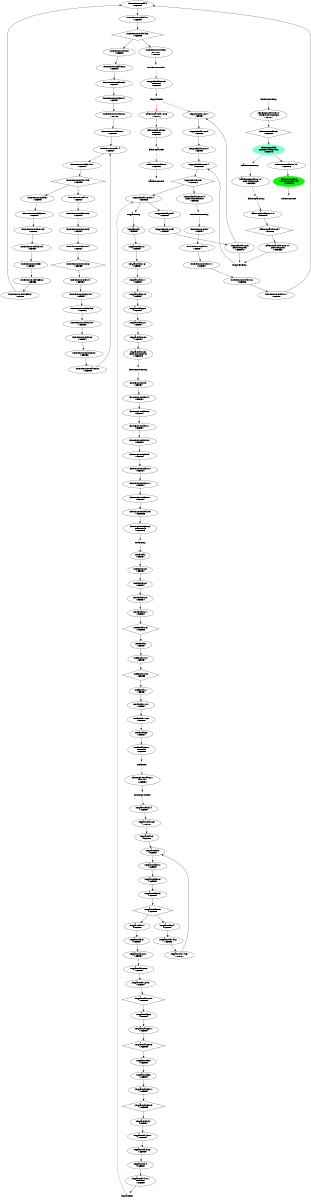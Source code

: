 strict digraph "CFG" {
fontsize=10;
orientation="portrait";
rankdir="TB";
size="10,8";
insertion_sort__bb4 [fontsize=10, label="\"insertion_sort__bb4\"\nWCET=4", width="0.01"];
insertion_sort_exit [color="white", fontsize=10, label="insertion_sort_exit", width="0.01"];
insertion_sort__bb__17 [fontsize=10, label="\"insertion_sort__bb__17\"\nWCET=0", width="0.01"];
insertion_sort__bb14 [fontsize=10, label="\"insertion_sort__bb14\"\nWCET=4", width="0.01"];
insertion_sort__bb [fontsize=10, label="\"insertion_sort__bb\"\nWCET=4", width="0.01"];
insertion_sort__bb14__3 [fontsize=10, label="\"insertion_sort__bb14__3\"\nWCET=5", shape=diamond, width="0.01"];
insertion_sort__bb31__1 [fontsize=10, label="\"insertion_sort__bb31__1\"\nWCET=4", width="0.01"];
insertion_sort__bb8__4 [fontsize=10, label="\"insertion_sort__bb8__4\"\nWCET=4", width="0.01"];
insertion_sort__bb31__3 [fontsize=10, label="\"insertion_sort__bb31__3\"\nWCET=6", width="0.01"];
insertion_sort_entry [color="white", fontsize=10, height="0.01", label="insertion_sort_entry", width="0.01"];
insertion_sort__bb28__3 [fontsize=10, label="\"insertion_sort__bb28__3\"\nWCET=0", width="0.01"];
insertion_sort__bb8__6 [fontsize=10, label="\"insertion_sort__bb8__6\"\nWCET=6", width="0.01"];
insertion_sort__bb8__2 [fontsize=10, label="\"insertion_sort__bb8__2\"\nWCET=4", width="0.01"];
insertion_sort__bb24__1 [fontsize=10, label="\"insertion_sort__bb24__1\"\nWCET=4", width="0.01"];
insertion_sort__bb24__3 [fontsize=10, label="\"insertion_sort__bb24__3\"\nWCET=6", width="0.01"];
insertion_sort__bb4__1 [fontsize=10, label="\"insertion_sort__bb4__1\"\nWCET=4", width="0.01"];
insertion_sort__bb18 [fontsize=10, label="\"insertion_sort__bb18\"\nWCET=4", width="0.01"];
insertion_sort__bb18__3 [fontsize=10, label="\"insertion_sort__bb18__3\"\nWCET=4", width="0.01"];
insertion_sort__bb28 [fontsize=10, label="\"insertion_sort__bb28\"\nWCET=4", width="0.01"];
insertion_sort__bb35 [fontsize=10, label="\"insertion_sort__bb35\"\nWCET=4", width="0.01"];
insertion_sort__bb8 [fontsize=10, label="\"insertion_sort__bb8\"\nWCET=4", width="0.01"];
insertion_sort__bb__8 [fontsize=10, label="\"insertion_sort__bb__8\"\nWCET=4", width="0.01"];
insertion_sort__bb31 [fontsize=10, label="\"insertion_sort__bb31\"\nWCET=4", width="0.01"];
insertion_sort__bb31__4 [fontsize=10, label="\"insertion_sort__bb31__4\"\nWCET=0", width="0.01"];
insertion_sort__bb24__4 [fontsize=10, label="\"insertion_sort__bb24__4\"\nWCET=0", width="0.01"];
insertion_sort__bb38 [fontsize=10, label="\"insertion_sort__bb38\"\nRETURN\nWCET=0", width="0.01"];
insertion_sort__bb8__7 [fontsize=10, label="\"insertion_sort__bb8__7\"\nWCET=0", width="0.01"];
insertion_sort__bb28__2 [fontsize=10, label="\"insertion_sort__bb28__2\"\nWCET=6", width="0.01"];
insertion_sort__bb24 [fontsize=10, label="\"insertion_sort__bb24\"\nWCET=4", width="0.01"];
insertion_sort__bb18__2 [fontsize=10, label="\"insertion_sort__bb18__2\"\nWCET=4", width="0.01"];
insertion_sort__bb4__3 [fontsize=10, label="\"insertion_sort__bb4__3\"\nWCET=5", shape=diamond, width="0.01"];
insertion_sort__bb35__2 [fontsize=10, label="\"insertion_sort__bb35__2\"\nWCET=6", width="0.01"];
insertion_sort__bb35__3 [fontsize=10, label="\"insertion_sort__bb35__3\"\nWCET=0", width="0.01"];
insertion_sort__bb14__1 [fontsize=10, label="\"insertion_sort__bb14__1\"\nWCET=4", width="0.01"];
insertion_sort__bb__16 [fontsize=10, label="\"insertion_sort__bb__16\"\nWCET=6", width="0.01"];
insertion_sort__bb18__6 [fontsize=10, label="\"insertion_sort__bb18__6\"\nWCET=5", shape=diamond, width="0.01"];
insertion_sort__bb18__4 [fontsize=10, label="\"insertion_sort__bb18__4\"\nWCET=4", width="0.01"];
insertion_sort__bb__14 [fontsize=10, label="\"insertion_sort__bb__14\"\nWCET=4", width="0.01"];
insertion_sort__bb8__3 [fontsize=10, label="\"insertion_sort__bb8__3\"\nWCET=4", width="0.01"];
med3__bb35__1 [fontsize=10, label="\"med3__bb35__1\"\nRETURN\nWCET=0", width="0.01"];
med3__bb11 [fontsize=10, label="\"med3__bb11\"\nWCET=4", width="0.01"];
med3__bb__10 [fontsize=10, label="\"med3__bb__10\"\nWCET=4", width="0.01"];
med3__bb [fontsize=10, label="\"med3__bb\"\nWCET=4", width="0.01"];
med3__bb11__1 [fontsize=10, label="\"med3__bb11__1\"\nWCET=4", width="0.01"];
med3_entry [color="white", fontsize=10, height="0.01", label="med3_entry", width="0.01"];
med3__bb__6 [fontsize=10, label="\"med3__bb__6\"\nWCET=4", width="0.01"];
med3__bb7__1 [fontsize=10, label="\"med3__bb7__1\"\nWCET=4", width="0.01"];
med3_exit [color="white", fontsize=10, label="med3_exit", width="0.01"];
med3__bb__8 [fontsize=10, label="\"med3__bb__8\"\nWCET=4", width="0.01"];
med3__bb7 [fontsize=10, label="\"med3__bb7\"\nWCET=4", width="0.01"];
med3__bb7__3 [fontsize=10, label="\"med3__bb7__3\"\nWCET=5", shape=diamond, width="0.01"];
med3__bb__11 [fontsize=10, label="\"med3__bb__11\"\nWCET=4", width="0.01"];
med3__bb11__2 [fontsize=10, label="\"med3__bb11__2\"\nWCET=0", width="0.01"];
med3__bb__13 [fontsize=10, label="\"med3__bb__13\"\nWCET=5", shape=diamond, width="0.01"];
med3__bb35 [fontsize=10, label="\"med3__bb35\"\nWCET=4", width="0.01"];
cilksort_par__bb10__6 [fontsize=10, label="\"cilksort_par__bb10__6\"\nWCET=0", width="0.01"];
cilksort_par__bb52 [fontsize=10, label="\"cilksort_par__bb52\"\nRETURN\nWCET=0", width="0.01"];
cilksort_par__bb10__5 [fontsize=10, label="\"cilksort_par__bb10__5(M)\"\nCALL seqquick\nWCET=33", width="0.01"];
cilksort_par_exit [color="white", fontsize=10, label="cilksort_par_exit", width="0.01"];
cilksort_par__bb__34 [fontsize=10, label="\"cilksort_par__bb__34\"\nWCET=6", shape=diamond, width="0.01"];
cilksort_par_entry [color="white", fontsize=10, height="0.01", label="cilksort_par_entry", width="0.01"];
cilksort_par__bb__31 [fontsize=10, label="\"cilksort_par__bb__31(M)\"\nWCET=40", width="0.01"];
_thrFunc0__entry [color="white", fontsize=10, height="0.01", label="_thrFunc0__entry", width="0.01"];
_thrFunc0___bb6 [color=green, fontsize=10, label="_thrFunc0___bb6\n(_thrFunc0_)taskwait\nWCET=13", style=filled, width="0.01"];
_thrFunc0___bb5__1 [fontsize=10, label="\"_thrFunc0___bb5__1(M)\"\nWCET=13", width="0.01"];
_thrFunc0___bb__3 [fontsize=10, label="\"_thrFunc0___bb__3(M)\"\n(_thrFunc0_)mysingle\nWCET=17", width="0.01"];
_thrFunc0___bb__5 [fontsize=10, label="\"_thrFunc0___bb__5\"\nWCET=5", shape=diamond, width="0.01"];
_thrFunc0___bb3 [color=aquamarine, fontsize=10, label="_thrFunc0___bb3\nCREATE _taskFunc8_\nWCET=13", style=filled, width="0.01"];
_thrFunc0__exit [color="white", fontsize=10, label="_thrFunc0__exit", width="0.01"];
seqquick__bb2__6 [fontsize=10, label="\"seqquick__bb2__6(M)\"\nWCET=20", width="0.01"];
seqquick__bb12__6 [fontsize=10, label="seqquick__bb12__6\nCALL seqquick\nWCET=13", width="0.01"];
seqquick__bb12__4 [fontsize=10, label="\"seqquick__bb12__4\"\nWCET=4", width="0.01"];
seqquick_entry [color="white", fontsize=10, height="0.01", label="seqquick_entry", width="0.01"];
seqquick__bb12__3 [fontsize=10, label="\"seqquick__bb12__3(M)\"\nWCET=25", width="0.01"];
seqquick__bb12__5 [fontsize=10, label="\"seqquick__bb12__5\"\nWCET=4", width="0.01"];
seqquick__bb20__2 [fontsize=10, label="\"seqquick__bb20__2(M)\"\nCALL insertion_sort\nWCET=21", width="0.01"];
seqquick__bb20__3 [fontsize=10, label="\"seqquick__bb20__3\"\nRETURN\nWCET=0", width="0.01"];
seqquick__bb12__7 [fontsize=10, label="\"seqquick__bb12__7\"\nWCET=4", width="0.01"];
seqquick__bb2__9 [fontsize=10, label="\"seqquick__bb2__9\"\nWCET=20", shape=diamond, width="0.01"];
seqquick__bb12__10 [fontsize=10, label="\"seqquick__bb12__10\"\nWCET=0", width="0.01"];
seqquick__bb12__9 [fontsize=10, label="\"seqquick__bb12__9\"\nWCET=6", width="0.01"];
seqquick_exit [color="white", fontsize=10, label="seqquick_exit", width="0.01"];
_taskFunc8___bb__7 [fontsize=10, label="\"_taskFunc8___bb__7(M)\"\nCALL cilksort_par\nWCET=30", width="0.01"];
_taskFunc8__exit [color="white", fontsize=10, label="_taskFunc8__exit", width="0.01"];
_taskFunc8__entry [color="white", fontsize=10, height="0.01", label="_taskFunc8__entry", width="0.01"];
_taskFunc8___bb__8 [fontsize=10, label="\"_taskFunc8___bb__8\"\nWCET=0", width="0.01"];
seqpart__bb18__1 [fontsize=10, label="\"seqpart__bb18__1\"\nWCET=4", width="0.01"];
seqpart__bb18 [fontsize=10, label="\"seqpart__bb18\"\nWCET=4", width="0.01"];
seqpart__bb__19 [fontsize=10, label="\"seqpart__bb__19\"\nWCET=4", width="0.01"];
seqpart__bb__24 [fontsize=10, label="\"seqpart__bb__24\"\nWCET=4", width="0.01"];
seqpart__bb9 [fontsize=10, label="\"seqpart__bb9\"\nWCET=4", width="0.01"];
seqpart__bb30 [fontsize=10, label="\"seqpart__bb30\"\nWCET=0", width="0.01"];
seqpart__bb18__2 [fontsize=10, label="\"seqpart__bb18__2\"\nWCET=4", width="0.01"];
seqpart__bb14__3 [fontsize=10, label="\"seqpart__bb14__3\"\nWCET=0", width="0.01"];
seqpart__bb47__1 [fontsize=10, label="\"seqpart__bb47__1\"\nRETURN\nWCET=0", width="0.01"];
seqpart__bb__22 [fontsize=10, label="\"seqpart__bb__22\"\nWCET=4", width="0.01"];
seqpart__bb17 [fontsize=10, label="\"seqpart__bb17\"\nWCET=0", width="0.01"];
seqpart__bb42__2 [fontsize=10, label="\"seqpart__bb42__2\"\nWCET=0", width="0.01"];
seqpart__bb42 [fontsize=10, label="\"seqpart__bb42\"\nWCET=4", width="0.01"];
seqpart__bb__10 [fontsize=10, label="\"seqpart__bb__10\"\nWCET=4", width="0.01"];
seqpart__bb9__3 [fontsize=10, label="\"seqpart__bb9__3\"\nWCET=4", width="0.01"];
seqpart__bb__16 [fontsize=10, label="\"seqpart__bb__16\"\nWCET=4", width="0.01"];
seqpart__bb8 [fontsize=10, label="\"seqpart__bb8\"\nWCET=0", width="0.01"];
seqpart__bb38__1 [fontsize=10, label="\"seqpart__bb38__1\"\nWCET=4", width="0.01"];
seqpart__bb26__3 [fontsize=10, label="\"seqpart__bb26__3\"\nWCET=5", shape=diamond, width="0.01"];
seqpart__bb38__3 [fontsize=10, label="\"seqpart__bb38__3\"\nWCET=5", shape=diamond, width="0.01"];
seqpart__bb26 [fontsize=10, label="\"seqpart__bb26\"\nWCET=4", width="0.01"];
seqpart__bb18__5 [fontsize=10, label="\"seqpart__bb18__5\"\nWCET=5", shape=diamond, width="0.01"];
seqpart__bb18__3 [fontsize=10, label="\"seqpart__bb18__3\"\nWCET=4", width="0.01"];
seqpart__bb9__1 [fontsize=10, label="\"seqpart__bb9__1\"\nWCET=4", width="0.01"];
seqpart__bb__21 [fontsize=10, label="\"seqpart__bb__21\"\nWCET=4", width="0.01"];
seqpart__bb__23 [fontsize=10, label="seqpart__bb__23\nCALL choose_pivot\nWCET=13", width="0.01"];
seqpart__bb47 [fontsize=10, label="\"seqpart__bb47\"\nWCET=4", width="0.01"];
seqpart__bb14__2 [fontsize=10, label="\"seqpart__bb14__2\"\nWCET=6", width="0.01"];
seqpart_exit [color="white", fontsize=10, label="seqpart_exit", width="0.01"];
seqpart_entry [color="white", fontsize=10, height="0.01", label="seqpart_entry", width="0.01"];
seqpart__bb__25 [fontsize=10, label="\"seqpart__bb__25\"\nWCET=0", width="0.01"];
seqpart__bb42__1 [fontsize=10, label="\"seqpart__bb42__1\"\nWCET=4", width="0.01"];
seqpart__bb__20 [fontsize=10, label="\"seqpart__bb__20\"\nWCET=4", width="0.01"];
seqpart__bb9__2 [fontsize=10, label="\"seqpart__bb9__2\"\nWCET=4", width="0.01"];
seqpart__bb9__5 [fontsize=10, label="\"seqpart__bb9__5\"\nWCET=5", shape=diamond, width="0.01"];
seqpart__bb38 [fontsize=10, label="\"seqpart__bb38\"\nWCET=4", width="0.01"];
seqpart__bb26__1 [fontsize=10, label="\"seqpart__bb26__1\"\nWCET=4", width="0.01"];
seqpart__bb__17 [fontsize=10, label="\"seqpart__bb__17\"\nWCET=4", width="0.01"];
seqpart__bb [fontsize=10, label="\"seqpart__bb\"\nWCET=4", width="0.01"];
seqpart__bb14 [fontsize=10, label="\"seqpart__bb14\"\nWCET=4", width="0.01"];
choose_pivot_entry [color="white", fontsize=10, height="0.01", label="choose_pivot_entry", width="0.01"];
choose_pivot__bb__4 [fontsize=10, label="\"choose_pivot__bb__4\"\nWCET=4", width="0.01"];
choose_pivot__bb__8 [fontsize=10, label="\"choose_pivot__bb__8\"\nWCET=4", width="0.01"];
choose_pivot__bb__7 [fontsize=10, label="\"choose_pivot__bb__7\"\nWCET=4", width="0.01"];
choose_pivot__bb__11 [fontsize=10, label="\"choose_pivot__bb__11\"\nWCET=4", width="0.01"];
choose_pivot__bb__10 [fontsize=10, label="\"choose_pivot__bb__10\"\nWCET=4", width="0.01"];
choose_pivot__bb [fontsize=10, label="\"choose_pivot__bb\"\nWCET=4", width="0.01"];
choose_pivot__bb__21 [fontsize=10, label="\"choose_pivot__bb__21\"\nRETURN\nWCET=0", width="0.01"];
choose_pivot__bb__20 [fontsize=10, label="choose_pivot__bb__20\nCALL med3\nWCET=13", width="0.01"];
choose_pivot__bb__9 [fontsize=10, label="\"choose_pivot__bb__9\"\nWCET=4", width="0.01"];
choose_pivot__bb__17 [fontsize=10, label="\"choose_pivot__bb__17\"\nWCET=4", width="0.01"];
choose_pivot__bb__6 [fontsize=10, label="\"choose_pivot__bb__6\"\nWCET=4", width="0.01"];
choose_pivot__bb__19 [fontsize=10, label="\"choose_pivot__bb__19\"\nWCET=36", width="0.01"];
choose_pivot_exit [color="white", fontsize=10, label="choose_pivot_exit", width="0.01"];
insertion_sort__bb4 -> insertion_sort__bb4__1;
insertion_sort_exit -> seqquick__bb20__3  [color=red];
insertion_sort__bb__17 -> insertion_sort__bb4;
insertion_sort__bb14 -> insertion_sort__bb14__1;
insertion_sort__bb -> insertion_sort__bb__8;
insertion_sort__bb14__3 -> insertion_sort__bb18;
insertion_sort__bb14__3 -> insertion_sort__bb31;
insertion_sort__bb31__1 -> insertion_sort__bb31__3;
insertion_sort__bb8__4 -> insertion_sort__bb8__6;
insertion_sort__bb31__3 -> insertion_sort__bb31__4;
insertion_sort_entry -> insertion_sort__bb;
insertion_sort__bb28__3 -> insertion_sort__bb14;
insertion_sort__bb8__6 -> insertion_sort__bb8__7;
insertion_sort__bb8__2 -> insertion_sort__bb8__3;
insertion_sort__bb24__1 -> insertion_sort__bb24__3;
insertion_sort__bb24__3 -> insertion_sort__bb24__4;
insertion_sort__bb4__1 -> insertion_sort__bb4__3;
insertion_sort__bb18 -> insertion_sort__bb18__2;
insertion_sort__bb18__3 -> insertion_sort__bb18__4;
insertion_sort__bb28 -> insertion_sort__bb28__2;
insertion_sort__bb35 -> insertion_sort__bb35__2;
insertion_sort__bb8 -> insertion_sort__bb8__2;
insertion_sort__bb__8 -> insertion_sort__bb__14;
insertion_sort__bb31 -> insertion_sort__bb31__1;
insertion_sort__bb31__4 -> insertion_sort__bb35;
insertion_sort__bb24__4 -> insertion_sort__bb28;
insertion_sort__bb38 -> insertion_sort_exit;
insertion_sort__bb8__7 -> insertion_sort__bb14;
insertion_sort__bb28__2 -> insertion_sort__bb28__3;
insertion_sort__bb24 -> insertion_sort__bb24__1;
insertion_sort__bb18__2 -> insertion_sort__bb18__3;
insertion_sort__bb4__3 -> insertion_sort__bb8;
insertion_sort__bb4__3 -> insertion_sort__bb38;
insertion_sort__bb35__2 -> insertion_sort__bb35__3;
insertion_sort__bb35__3 -> insertion_sort__bb4;
insertion_sort__bb14__1 -> insertion_sort__bb14__3;
insertion_sort__bb__16 -> insertion_sort__bb__17;
insertion_sort__bb18__6 -> insertion_sort__bb24;
insertion_sort__bb18__4 -> insertion_sort__bb18__6;
insertion_sort__bb__14 -> insertion_sort__bb__16;
insertion_sort__bb8__3 -> insertion_sort__bb8__4;
med3__bb35__1 -> med3_exit;
med3__bb11 -> med3__bb11__1;
med3__bb__10 -> med3__bb__11;
med3__bb -> med3__bb__6;
med3__bb11__1 -> med3__bb11__2;
med3_entry -> med3__bb;
med3__bb__6 -> med3__bb__8;
med3__bb7__1 -> med3__bb7__3;
med3_exit -> choose_pivot__bb__21  [color=red];
med3__bb__8 -> med3__bb__10;
med3__bb7 -> med3__bb7__1;
med3__bb7__3 -> med3__bb11;
med3__bb__11 -> med3__bb__13;
med3__bb11__2 -> med3__bb35;
med3__bb__13 -> med3__bb7;
med3__bb35 -> med3__bb35__1;
cilksort_par__bb10__6 -> cilksort_par__bb52;
cilksort_par__bb52 -> cilksort_par_exit;
cilksort_par__bb10__5 -> seqquick_entry  [color=blue];
cilksort_par_exit -> _taskFunc8___bb__8  [color=red];
cilksort_par__bb__34 -> cilksort_par__bb10__5;
cilksort_par_entry -> cilksort_par__bb__31;
cilksort_par__bb__31 -> cilksort_par__bb__34;
_thrFunc0__entry -> _thrFunc0___bb__3;
_thrFunc0___bb6 -> _thrFunc0__exit;
_thrFunc0___bb5__1 -> _thrFunc0___bb6;
_thrFunc0___bb__3 -> _thrFunc0___bb__5;
_thrFunc0___bb__5 -> _thrFunc0___bb3;
_thrFunc0___bb3 -> _taskFunc8__entry  [color=blue];
_thrFunc0___bb3 -> _thrFunc0___bb5__1;
seqquick__bb2__6 -> seqquick__bb2__9;
seqquick__bb12__6 -> seqquick__bb12__7;
seqquick__bb12__6 -> seqquick_entry  [color=blue];
seqquick__bb12__4 -> seqquick__bb12__5;
seqquick_entry -> seqquick__bb2__6;
seqquick__bb12__3 -> seqquick__bb12__4;
seqquick__bb12__3 -> seqpart_entry;
seqquick__bb12__5 -> seqquick__bb12__6;
seqquick__bb20__2 -> insertion_sort_entry  [color=blue];
seqquick__bb20__3 -> seqquick_exit;
seqquick__bb12__7 -> seqquick__bb12__9;
seqquick__bb2__9 -> seqquick__bb20__2;
seqquick__bb2__9 -> seqquick__bb12__3;
seqquick__bb12__10 -> seqquick__bb2__6;
seqquick__bb12__9 -> seqquick__bb12__10;
seqquick_exit -> cilksort_par__bb10__6  [color=red];
seqquick_exit -> seqquick__bb12__7  [color=red];
_taskFunc8___bb__7 -> cilksort_par_entry  [color=blue];
_taskFunc8__entry -> _taskFunc8___bb__7;
_taskFunc8___bb__8 -> _taskFunc8__exit;
seqpart__bb18__1 -> seqpart__bb18__2;
seqpart__bb18 -> seqpart__bb18__1;
seqpart__bb__19 -> seqpart__bb__20;
seqpart__bb__24 -> seqpart__bb__25;
seqpart__bb9 -> seqpart__bb9__1;
seqpart__bb30 -> seqpart__bb38;
seqpart__bb18__2 -> seqpart__bb18__3;
seqpart__bb14__3 -> seqpart__bb9;
seqpart__bb47__1 -> seqpart_exit;
seqpart__bb__22 -> seqpart__bb__23;
seqpart__bb17 -> seqpart__bb18;
seqpart__bb42__2 -> seqpart__bb47;
seqpart__bb42 -> seqpart__bb42__1;
seqpart__bb__10 -> seqpart__bb__16;
seqpart__bb9__3 -> seqpart__bb9__5;
seqpart__bb__16 -> seqpart__bb__17;
seqpart__bb8 -> seqpart__bb9;
seqpart__bb38__1 -> seqpart__bb38__3;
seqpart__bb26__3 -> seqpart__bb30;
seqpart__bb38__3 -> seqpart__bb42;
seqpart__bb26 -> seqpart__bb26__1;
seqpart__bb18__5 -> seqpart__bb26;
seqpart__bb18__3 -> seqpart__bb18__5;
seqpart__bb9__1 -> seqpart__bb9__2;
seqpart__bb__21 -> seqpart__bb__22;
seqpart__bb__23 -> choose_pivot_entry  [color=blue];
seqpart__bb47 -> seqpart__bb47__1;
seqpart__bb14__2 -> seqpart__bb14__3;
seqpart_exit -> seqquick__bb12__3  [color=red];
seqpart_entry -> seqpart__bb;
seqpart__bb__25 -> seqpart__bb8;
seqpart__bb42__1 -> seqpart__bb42__2;
seqpart__bb__20 -> seqpart__bb__21;
seqpart__bb9__2 -> seqpart__bb9__3;
seqpart__bb9__5 -> seqpart__bb14;
seqpart__bb9__5 -> seqpart__bb17;
seqpart__bb38 -> seqpart__bb38__1;
seqpart__bb26__1 -> seqpart__bb26__3;
seqpart__bb__17 -> seqpart__bb__19;
seqpart__bb -> seqpart__bb__10;
seqpart__bb14 -> seqpart__bb14__2;
choose_pivot_entry -> choose_pivot__bb;
choose_pivot__bb__4 -> choose_pivot__bb__6;
choose_pivot__bb__8 -> choose_pivot__bb__9;
choose_pivot__bb__7 -> choose_pivot__bb__8;
choose_pivot__bb__11 -> choose_pivot__bb__17;
choose_pivot__bb__10 -> choose_pivot__bb__11;
choose_pivot__bb -> choose_pivot__bb__4;
choose_pivot__bb__21 -> choose_pivot_exit;
choose_pivot__bb__20 -> med3_entry  [color=blue];
choose_pivot__bb__9 -> choose_pivot__bb__10;
choose_pivot__bb__17 -> choose_pivot__bb__19;
choose_pivot__bb__6 -> choose_pivot__bb__7;
choose_pivot__bb__19 -> choose_pivot__bb__20;
choose_pivot_exit -> seqpart__bb__24  [color=red];
}
